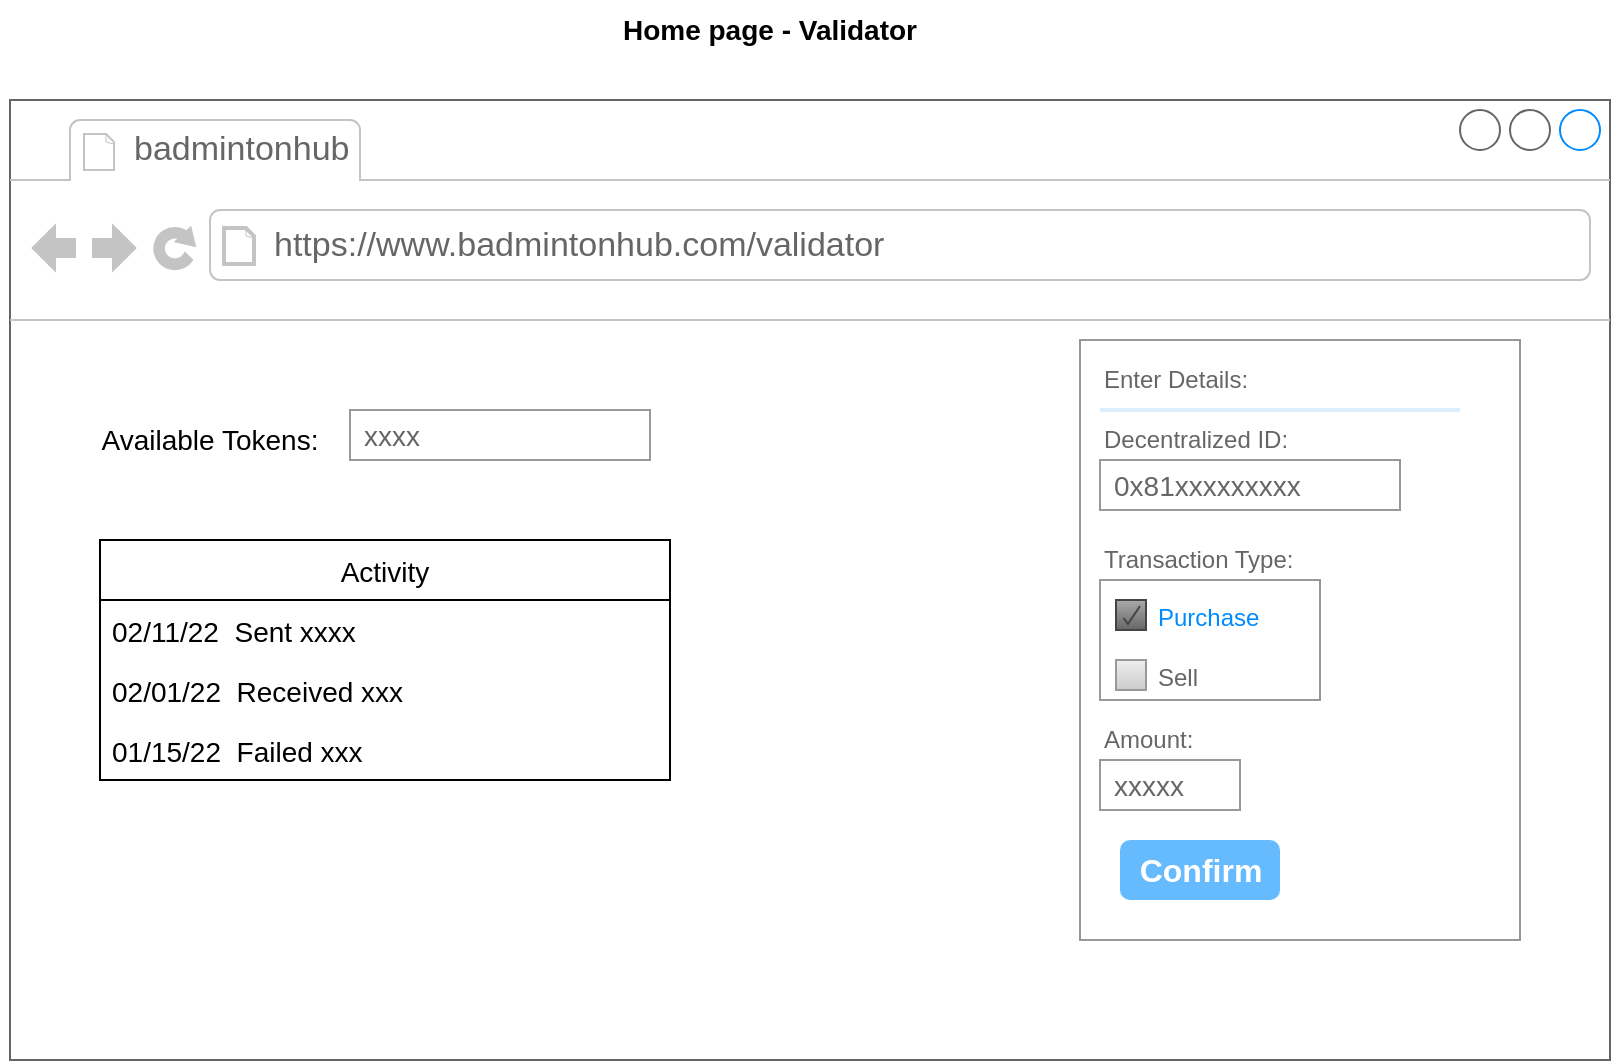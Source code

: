 <mxfile version="16.6.4" type="github">
  <diagram name="Page-1" id="2cc2dc42-3aac-f2a9-1cec-7a8b7cbee084">
    <mxGraphModel dx="1422" dy="733" grid="1" gridSize="10" guides="1" tooltips="1" connect="1" arrows="1" fold="1" page="1" pageScale="1" pageWidth="850" pageHeight="1100" background="none" math="0" shadow="0">
      <root>
        <mxCell id="0" />
        <mxCell id="1" parent="0" />
        <mxCell id="Iiab_oK1CTWUC0NVhXky-15" value="&lt;b&gt;&lt;font style=&quot;font-size: 14px&quot;&gt;Home page - Validator&lt;/font&gt;&lt;/b&gt;" style="text;html=1;strokeColor=none;fillColor=none;align=center;verticalAlign=middle;whiteSpace=wrap;rounded=0;" parent="1" vertex="1">
          <mxGeometry x="20" y="10" width="770" height="30" as="geometry" />
        </mxCell>
        <mxCell id="Iiab_oK1CTWUC0NVhXky-16" value="" style="strokeWidth=1;shadow=0;dashed=0;align=center;html=1;shape=mxgraph.mockup.containers.browserWindow;rSize=0;strokeColor=#666666;strokeColor2=#008cff;strokeColor3=#c4c4c4;mainText=,;recursiveResize=0;" parent="1" vertex="1">
          <mxGeometry x="25" y="60" width="800" height="480" as="geometry" />
        </mxCell>
        <mxCell id="Iiab_oK1CTWUC0NVhXky-17" value="badmintonhub" style="strokeWidth=1;shadow=0;dashed=0;align=center;html=1;shape=mxgraph.mockup.containers.anchor;fontSize=17;fontColor=#666666;align=left;" parent="Iiab_oK1CTWUC0NVhXky-16" vertex="1">
          <mxGeometry x="60" y="12" width="110" height="26" as="geometry" />
        </mxCell>
        <mxCell id="Iiab_oK1CTWUC0NVhXky-18" value="https://www.badmintonhub.com/validator" style="strokeWidth=1;shadow=0;dashed=0;align=center;html=1;shape=mxgraph.mockup.containers.anchor;rSize=0;fontSize=17;fontColor=#666666;align=left;" parent="Iiab_oK1CTWUC0NVhXky-16" vertex="1">
          <mxGeometry x="130" y="60" width="250" height="26" as="geometry" />
        </mxCell>
        <mxCell id="Iiab_oK1CTWUC0NVhXky-26" value="" style="strokeWidth=1;shadow=0;dashed=0;align=center;html=1;shape=mxgraph.mockup.forms.rrect;rSize=0;strokeColor=#999999;fillColor=#ffffff;fontSize=14;" parent="Iiab_oK1CTWUC0NVhXky-16" vertex="1">
          <mxGeometry x="535" y="120" width="220" height="300" as="geometry" />
        </mxCell>
        <mxCell id="Iiab_oK1CTWUC0NVhXky-27" value="Enter Details:" style="strokeWidth=1;shadow=0;dashed=0;align=center;html=1;shape=mxgraph.mockup.forms.anchor;fontSize=12;fontColor=#666666;align=left;resizeWidth=1;spacingLeft=0;" parent="Iiab_oK1CTWUC0NVhXky-26" vertex="1">
          <mxGeometry width="100" height="20" relative="1" as="geometry">
            <mxPoint x="10" y="10" as="offset" />
          </mxGeometry>
        </mxCell>
        <mxCell id="Iiab_oK1CTWUC0NVhXky-28" value="" style="shape=line;strokeColor=#ddeeff;strokeWidth=2;html=1;resizeWidth=1;fontSize=14;" parent="Iiab_oK1CTWUC0NVhXky-26" vertex="1">
          <mxGeometry width="180" height="10" relative="1" as="geometry">
            <mxPoint x="10" y="30" as="offset" />
          </mxGeometry>
        </mxCell>
        <mxCell id="Iiab_oK1CTWUC0NVhXky-29" value="Decentralized ID:" style="strokeWidth=1;shadow=0;dashed=0;align=center;html=1;shape=mxgraph.mockup.forms.anchor;fontSize=12;fontColor=#666666;align=left;resizeWidth=1;spacingLeft=0;" parent="Iiab_oK1CTWUC0NVhXky-26" vertex="1">
          <mxGeometry width="100" height="20" relative="1" as="geometry">
            <mxPoint x="10" y="40" as="offset" />
          </mxGeometry>
        </mxCell>
        <mxCell id="Iiab_oK1CTWUC0NVhXky-30" value="0x81xxxxxxxxx" style="strokeWidth=1;shadow=0;dashed=0;align=center;html=1;shape=mxgraph.mockup.forms.rrect;rSize=0;strokeColor=#999999;fontColor=#666666;align=left;spacingLeft=5;resizeWidth=1;fontSize=14;" parent="Iiab_oK1CTWUC0NVhXky-26" vertex="1">
          <mxGeometry width="150" height="25" relative="1" as="geometry">
            <mxPoint x="10" y="60" as="offset" />
          </mxGeometry>
        </mxCell>
        <mxCell id="Iiab_oK1CTWUC0NVhXky-31" value="" style="strokeWidth=1;shadow=0;dashed=0;align=center;html=1;shape=mxgraph.mockup.forms.anchor;fontSize=12;fontColor=#666666;align=left;resizeWidth=1;spacingLeft=0;" parent="Iiab_oK1CTWUC0NVhXky-26" vertex="1">
          <mxGeometry width="100" height="20" relative="1" as="geometry">
            <mxPoint x="10" y="95" as="offset" />
          </mxGeometry>
        </mxCell>
        <mxCell id="Iiab_oK1CTWUC0NVhXky-33" value="Confirm" style="strokeWidth=1;shadow=0;dashed=0;align=center;html=1;shape=mxgraph.mockup.forms.rrect;rSize=5;strokeColor=none;fontColor=#ffffff;fillColor=#66bbff;fontSize=16;fontStyle=1;" parent="Iiab_oK1CTWUC0NVhXky-26" vertex="1">
          <mxGeometry y="1" width="80" height="30" relative="1" as="geometry">
            <mxPoint x="20" y="-50" as="offset" />
          </mxGeometry>
        </mxCell>
        <mxCell id="Iiab_oK1CTWUC0NVhXky-36" value="" style="strokeWidth=1;shadow=0;dashed=0;align=center;html=1;shape=mxgraph.mockup.forms.anchor;fontSize=12;fontColor=#666666;align=left;spacingLeft=0;resizeWidth=1;" parent="Iiab_oK1CTWUC0NVhXky-26" vertex="1">
          <mxGeometry y="1" width="150" height="20" relative="1" as="geometry">
            <mxPoint x="10" y="-70" as="offset" />
          </mxGeometry>
        </mxCell>
        <mxCell id="Iiab_oK1CTWUC0NVhXky-38" value="Transaction Type:" style="strokeWidth=1;shadow=0;dashed=0;align=center;html=1;shape=mxgraph.mockup.forms.anchor;fontSize=12;fontColor=#666666;align=left;resizeWidth=1;spacingLeft=0;" parent="Iiab_oK1CTWUC0NVhXky-26" vertex="1">
          <mxGeometry x="10" y="100" width="100" height="20" as="geometry" />
        </mxCell>
        <mxCell id="Iiab_oK1CTWUC0NVhXky-42" value="" style="strokeWidth=1;shadow=0;dashed=0;align=center;html=1;shape=mxgraph.mockup.forms.rrect;rSize=0;strokeColor=#999999;fillColor=#ffffff;recursiveResize=0;fontSize=13;" parent="Iiab_oK1CTWUC0NVhXky-26" vertex="1">
          <mxGeometry x="10" y="120" width="110" height="60" as="geometry" />
        </mxCell>
        <mxCell id="Iiab_oK1CTWUC0NVhXky-45" value="&lt;font style=&quot;font-size: 12px&quot;&gt;Purchase&lt;/font&gt;" style="strokeWidth=1;shadow=0;dashed=0;align=center;html=1;shape=mxgraph.mockup.forms.checkbox;rSize=0;resizable=0;fillColor=#aaaaaa;strokeColor=#444444;gradientColor=#666666;align=left;spacingLeft=4;fontSize=17;fontColor=#008cff;labelPosition=right;" parent="Iiab_oK1CTWUC0NVhXky-42" vertex="1">
          <mxGeometry x="8" y="10" width="15" height="15" as="geometry" />
        </mxCell>
        <mxCell id="Iiab_oK1CTWUC0NVhXky-46" value="&lt;font style=&quot;font-size: 12px&quot;&gt;Sell&lt;/font&gt;" style="strokeWidth=1;shadow=0;dashed=0;align=center;html=1;shape=mxgraph.mockup.forms.rrect;rSize=0;fillColor=#eeeeee;strokeColor=#999999;gradientColor=#cccccc;align=left;spacingLeft=4;fontSize=17;fontColor=#666666;labelPosition=right;" parent="Iiab_oK1CTWUC0NVhXky-42" vertex="1">
          <mxGeometry x="8" y="40" width="15" height="15" as="geometry" />
        </mxCell>
        <mxCell id="otyS6J0p7Y_NoCW2o8Xo-3" value="Amount:" style="strokeWidth=1;shadow=0;dashed=0;align=center;html=1;shape=mxgraph.mockup.forms.anchor;fontSize=12;fontColor=#666666;align=left;resizeWidth=1;spacingLeft=0;" vertex="1" parent="Iiab_oK1CTWUC0NVhXky-26">
          <mxGeometry x="10" y="190" width="100" height="20" as="geometry" />
        </mxCell>
        <mxCell id="otyS6J0p7Y_NoCW2o8Xo-4" value="xxxxx" style="strokeWidth=1;shadow=0;dashed=0;align=center;html=1;shape=mxgraph.mockup.forms.rrect;rSize=0;strokeColor=#999999;fontColor=#666666;align=left;spacingLeft=5;resizeWidth=1;fontSize=14;" vertex="1" parent="Iiab_oK1CTWUC0NVhXky-26">
          <mxGeometry x="10" y="210" width="70" height="25" as="geometry" />
        </mxCell>
        <mxCell id="otyS6J0p7Y_NoCW2o8Xo-5" value="&lt;font style=&quot;font-size: 14px&quot;&gt;Available Tokens:&lt;/font&gt;" style="text;html=1;strokeColor=none;fillColor=none;align=center;verticalAlign=middle;whiteSpace=wrap;rounded=0;fontSize=12;" vertex="1" parent="Iiab_oK1CTWUC0NVhXky-16">
          <mxGeometry y="160" width="200" height="20" as="geometry" />
        </mxCell>
        <mxCell id="otyS6J0p7Y_NoCW2o8Xo-7" value="xxxx" style="strokeWidth=1;shadow=0;dashed=0;align=center;html=1;shape=mxgraph.mockup.forms.rrect;rSize=0;strokeColor=#999999;fontColor=#666666;align=left;spacingLeft=5;resizeWidth=1;fontSize=14;" vertex="1" parent="Iiab_oK1CTWUC0NVhXky-16">
          <mxGeometry x="170" y="155" width="150" height="25" as="geometry" />
        </mxCell>
        <mxCell id="otyS6J0p7Y_NoCW2o8Xo-8" value="Activity" style="swimlane;fontStyle=0;childLayout=stackLayout;horizontal=1;startSize=30;horizontalStack=0;resizeParent=1;resizeParentMax=0;resizeLast=0;collapsible=1;marginBottom=0;fontSize=14;" vertex="1" parent="Iiab_oK1CTWUC0NVhXky-16">
          <mxGeometry x="45" y="220" width="285" height="120" as="geometry" />
        </mxCell>
        <mxCell id="otyS6J0p7Y_NoCW2o8Xo-9" value="02/11/22  Sent xxxx" style="text;strokeColor=none;fillColor=none;align=left;verticalAlign=middle;spacingLeft=4;spacingRight=4;overflow=hidden;points=[[0,0.5],[1,0.5]];portConstraint=eastwest;rotatable=0;fontSize=14;" vertex="1" parent="otyS6J0p7Y_NoCW2o8Xo-8">
          <mxGeometry y="30" width="285" height="30" as="geometry" />
        </mxCell>
        <mxCell id="otyS6J0p7Y_NoCW2o8Xo-10" value="02/01/22  Received xxx" style="text;strokeColor=none;fillColor=none;align=left;verticalAlign=middle;spacingLeft=4;spacingRight=4;overflow=hidden;points=[[0,0.5],[1,0.5]];portConstraint=eastwest;rotatable=0;fontSize=14;" vertex="1" parent="otyS6J0p7Y_NoCW2o8Xo-8">
          <mxGeometry y="60" width="285" height="30" as="geometry" />
        </mxCell>
        <mxCell id="otyS6J0p7Y_NoCW2o8Xo-11" value="01/15/22  Failed xxx" style="text;strokeColor=none;fillColor=none;align=left;verticalAlign=middle;spacingLeft=4;spacingRight=4;overflow=hidden;points=[[0,0.5],[1,0.5]];portConstraint=eastwest;rotatable=0;fontSize=14;" vertex="1" parent="otyS6J0p7Y_NoCW2o8Xo-8">
          <mxGeometry y="90" width="285" height="30" as="geometry" />
        </mxCell>
      </root>
    </mxGraphModel>
  </diagram>
</mxfile>
